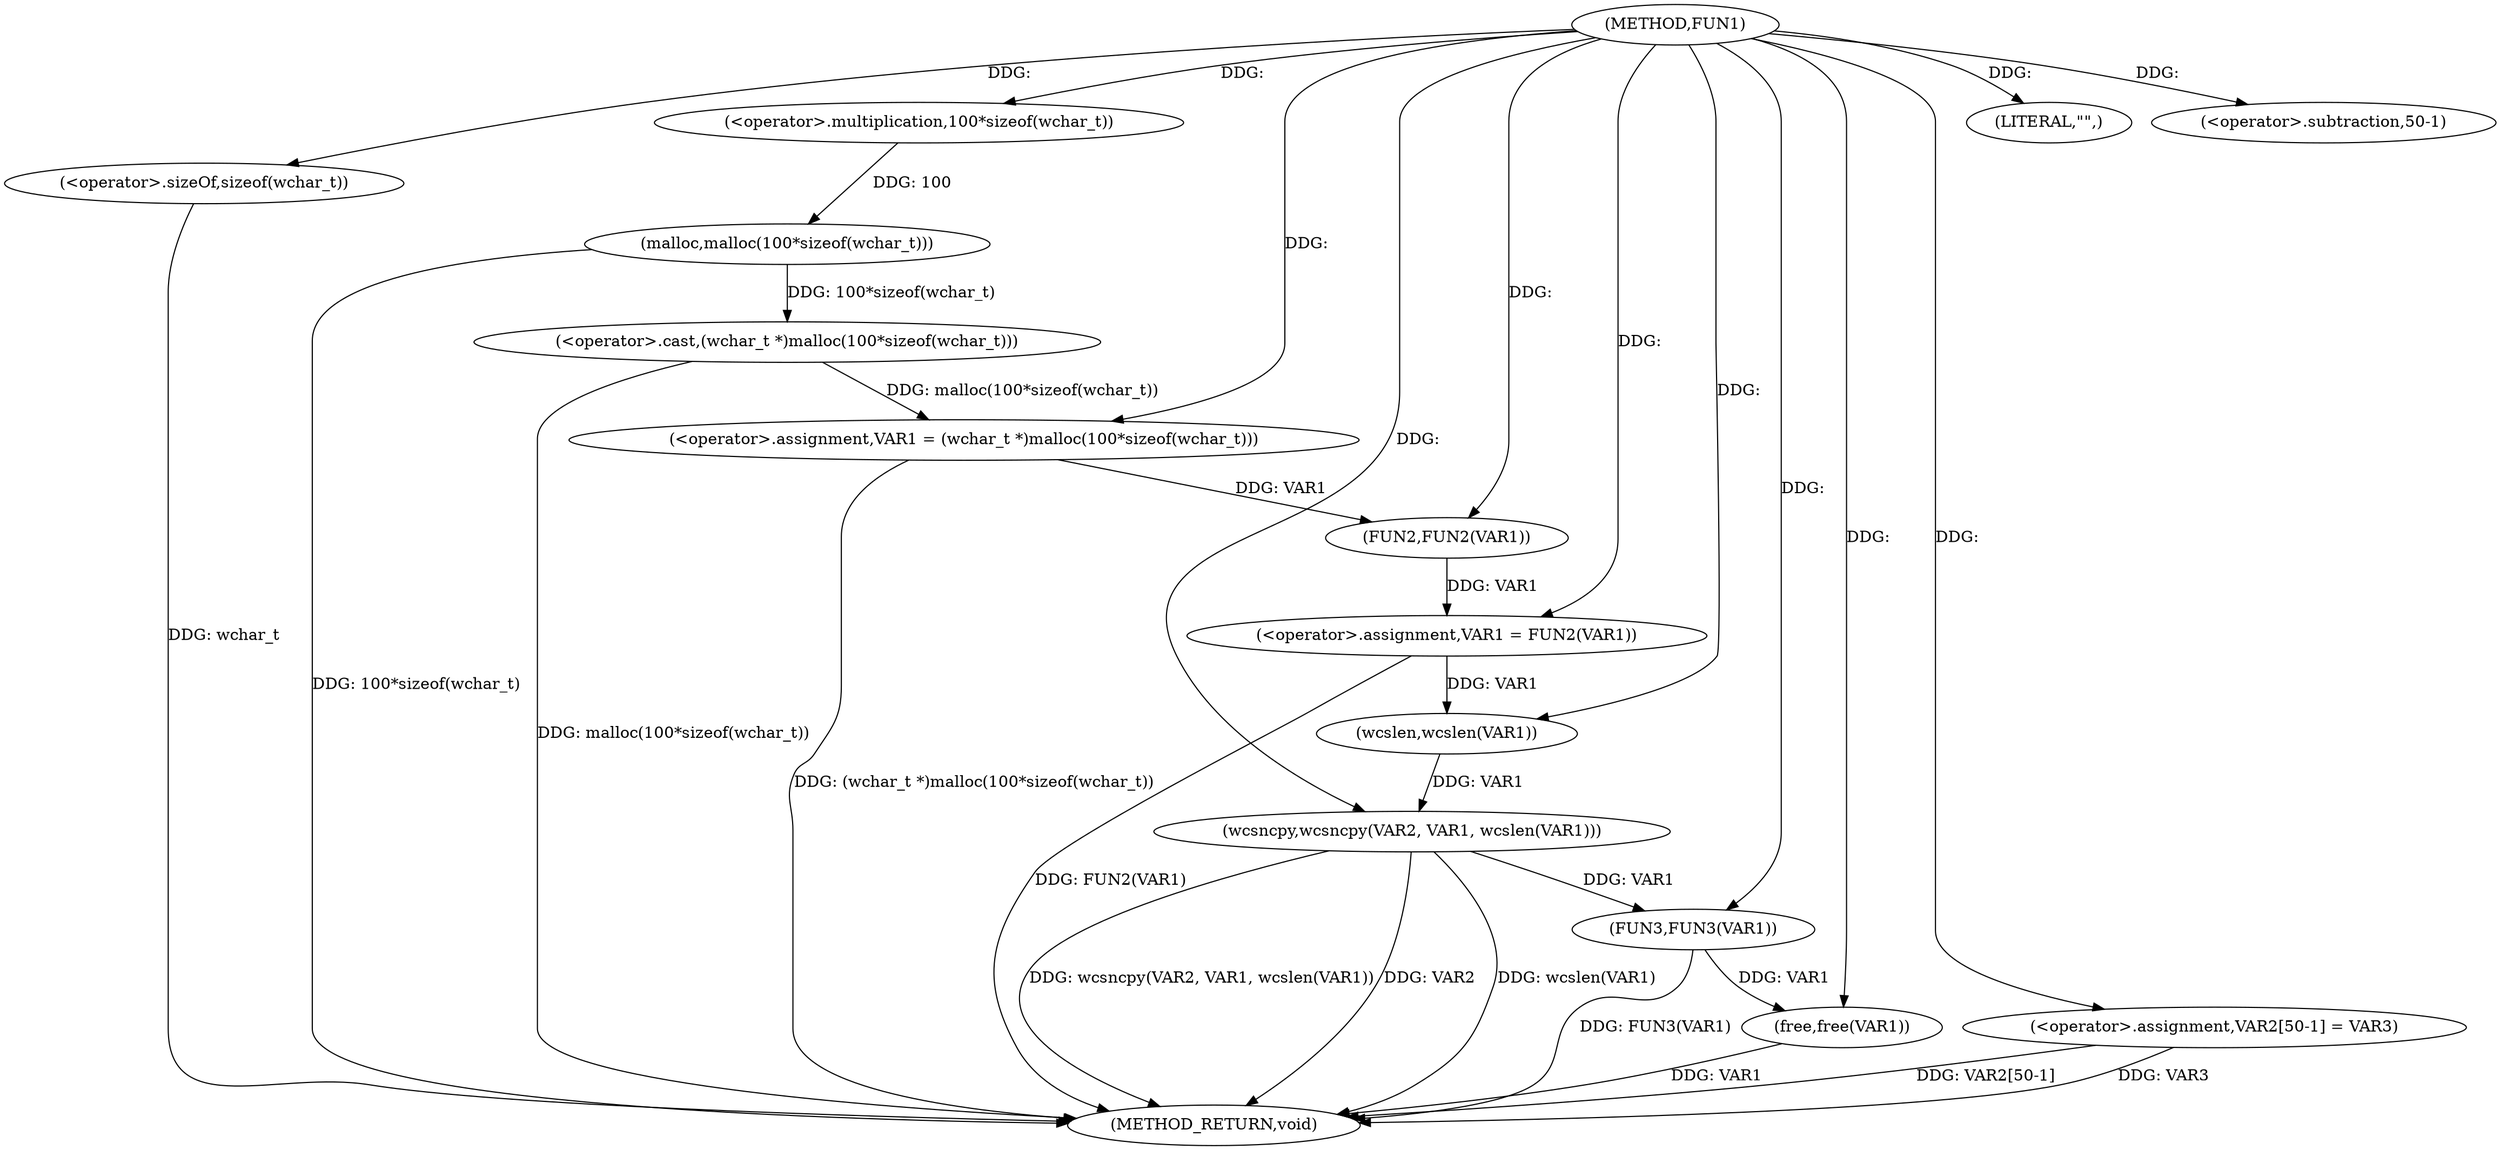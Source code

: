 digraph FUN1 {  
"1000100" [label = "(METHOD,FUN1)" ]
"1000134" [label = "(METHOD_RETURN,void)" ]
"1000103" [label = "(<operator>.assignment,VAR1 = (wchar_t *)malloc(100*sizeof(wchar_t)))" ]
"1000105" [label = "(<operator>.cast,(wchar_t *)malloc(100*sizeof(wchar_t)))" ]
"1000107" [label = "(malloc,malloc(100*sizeof(wchar_t)))" ]
"1000108" [label = "(<operator>.multiplication,100*sizeof(wchar_t))" ]
"1000110" [label = "(<operator>.sizeOf,sizeof(wchar_t))" ]
"1000112" [label = "(<operator>.assignment,VAR1 = FUN2(VAR1))" ]
"1000114" [label = "(FUN2,FUN2(VAR1))" ]
"1000117" [label = "(LITERAL,\"\",)" ]
"1000118" [label = "(wcsncpy,wcsncpy(VAR2, VAR1, wcslen(VAR1)))" ]
"1000121" [label = "(wcslen,wcslen(VAR1))" ]
"1000123" [label = "(<operator>.assignment,VAR2[50-1] = VAR3)" ]
"1000126" [label = "(<operator>.subtraction,50-1)" ]
"1000130" [label = "(FUN3,FUN3(VAR1))" ]
"1000132" [label = "(free,free(VAR1))" ]
  "1000107" -> "1000134"  [ label = "DDG: 100*sizeof(wchar_t)"] 
  "1000105" -> "1000134"  [ label = "DDG: malloc(100*sizeof(wchar_t))"] 
  "1000103" -> "1000134"  [ label = "DDG: (wchar_t *)malloc(100*sizeof(wchar_t))"] 
  "1000112" -> "1000134"  [ label = "DDG: FUN2(VAR1)"] 
  "1000118" -> "1000134"  [ label = "DDG: wcslen(VAR1)"] 
  "1000118" -> "1000134"  [ label = "DDG: wcsncpy(VAR2, VAR1, wcslen(VAR1))"] 
  "1000118" -> "1000134"  [ label = "DDG: VAR2"] 
  "1000110" -> "1000134"  [ label = "DDG: wchar_t"] 
  "1000123" -> "1000134"  [ label = "DDG: VAR2[50-1]"] 
  "1000130" -> "1000134"  [ label = "DDG: FUN3(VAR1)"] 
  "1000123" -> "1000134"  [ label = "DDG: VAR3"] 
  "1000132" -> "1000134"  [ label = "DDG: VAR1"] 
  "1000105" -> "1000103"  [ label = "DDG: malloc(100*sizeof(wchar_t))"] 
  "1000100" -> "1000103"  [ label = "DDG: "] 
  "1000107" -> "1000105"  [ label = "DDG: 100*sizeof(wchar_t)"] 
  "1000108" -> "1000107"  [ label = "DDG: 100"] 
  "1000100" -> "1000108"  [ label = "DDG: "] 
  "1000100" -> "1000110"  [ label = "DDG: "] 
  "1000114" -> "1000112"  [ label = "DDG: VAR1"] 
  "1000100" -> "1000112"  [ label = "DDG: "] 
  "1000103" -> "1000114"  [ label = "DDG: VAR1"] 
  "1000100" -> "1000114"  [ label = "DDG: "] 
  "1000100" -> "1000117"  [ label = "DDG: "] 
  "1000100" -> "1000118"  [ label = "DDG: "] 
  "1000121" -> "1000118"  [ label = "DDG: VAR1"] 
  "1000112" -> "1000121"  [ label = "DDG: VAR1"] 
  "1000100" -> "1000121"  [ label = "DDG: "] 
  "1000100" -> "1000123"  [ label = "DDG: "] 
  "1000100" -> "1000126"  [ label = "DDG: "] 
  "1000118" -> "1000130"  [ label = "DDG: VAR1"] 
  "1000100" -> "1000130"  [ label = "DDG: "] 
  "1000130" -> "1000132"  [ label = "DDG: VAR1"] 
  "1000100" -> "1000132"  [ label = "DDG: "] 
}
